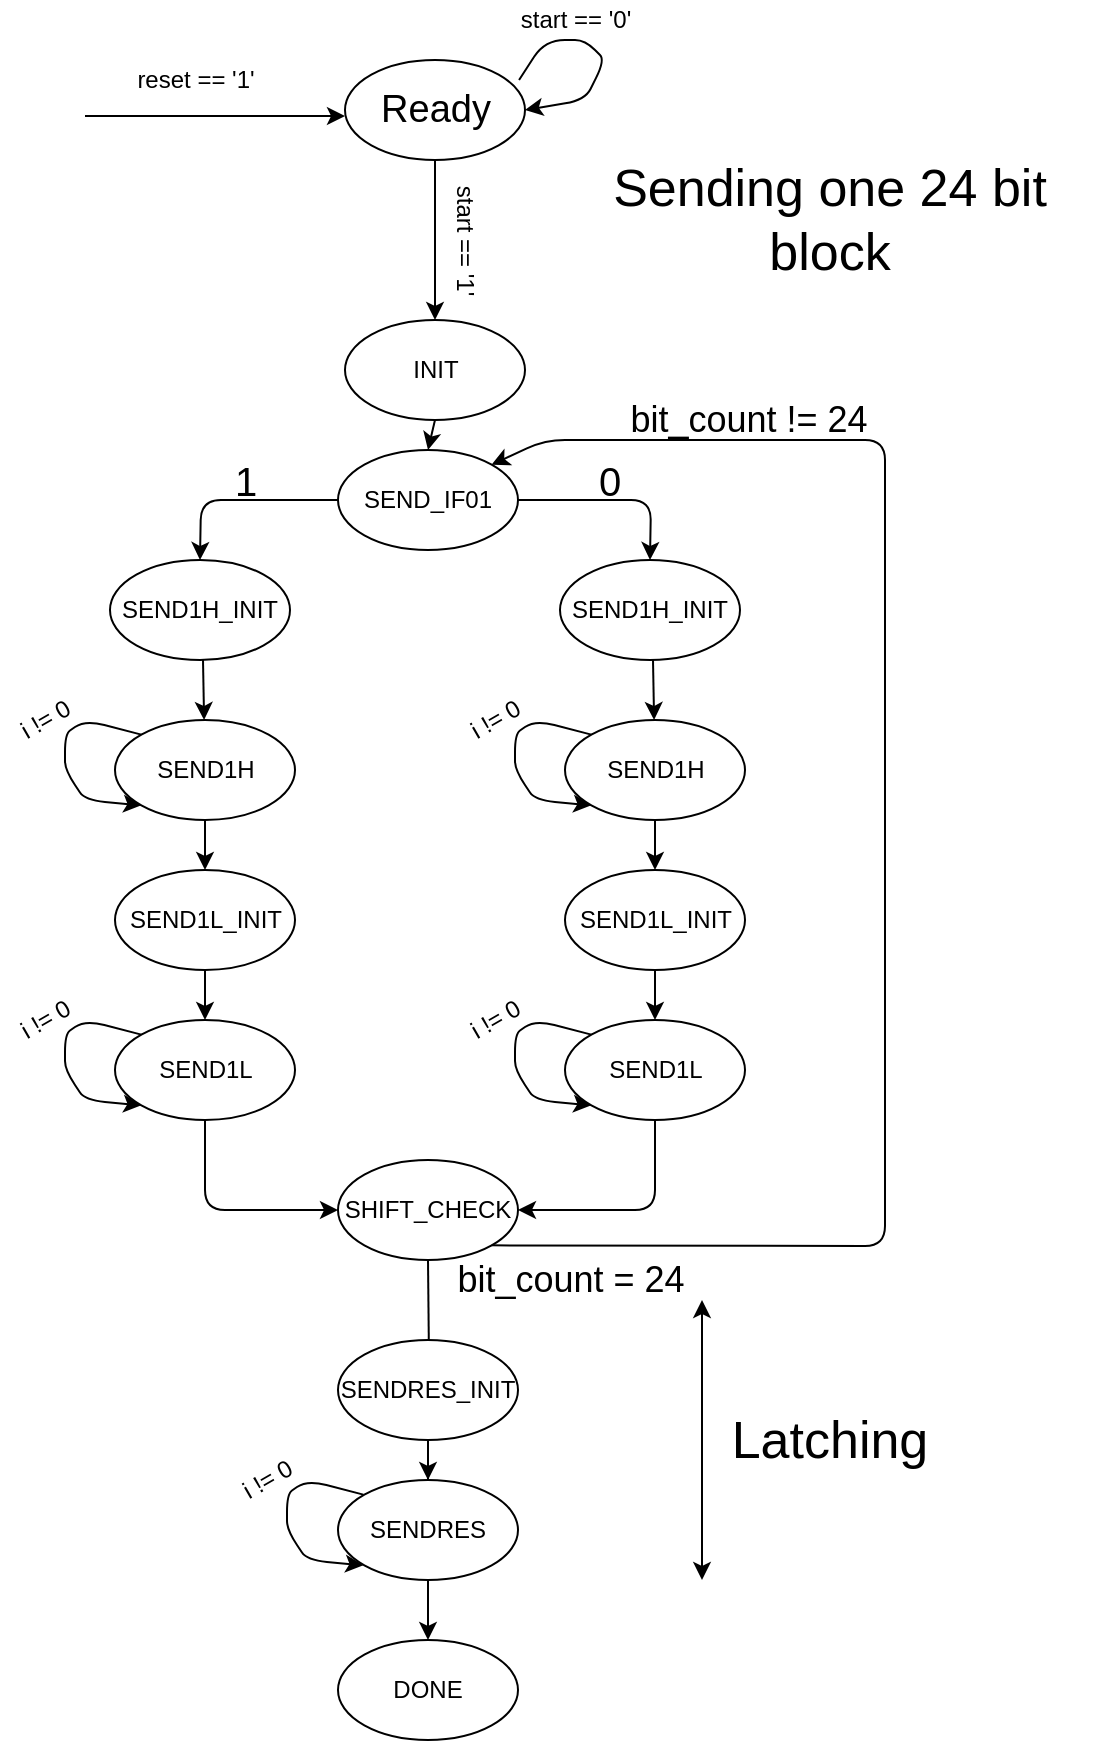 <mxfile version="12.3.2" type="device" pages="1"><diagram id="BxAejCiINnSPBbR-vMhk" name="Page-1"><mxGraphModel dx="1086" dy="806" grid="1" gridSize="10" guides="1" tooltips="1" connect="1" arrows="1" fold="1" page="1" pageScale="1" pageWidth="850" pageHeight="1100" math="0" shadow="0"><root><mxCell id="0"/><mxCell id="1" parent="0"/><mxCell id="llm7Zs2EBHLkc7CMIG3Z-1" value="&lt;font style=&quot;font-size: 19px&quot;&gt;Ready&lt;/font&gt;" style="ellipse;whiteSpace=wrap;html=1;" parent="1" vertex="1"><mxGeometry x="261.5" y="60" width="90" height="50" as="geometry"/></mxCell><mxCell id="llm7Zs2EBHLkc7CMIG3Z-5" value="" style="endArrow=classic;html=1;exitX=0.967;exitY=0.2;exitDx=0;exitDy=0;exitPerimeter=0;entryX=1;entryY=0.5;entryDx=0;entryDy=0;" parent="1" source="llm7Zs2EBHLkc7CMIG3Z-1" target="llm7Zs2EBHLkc7CMIG3Z-1" edge="1"><mxGeometry width="50" height="50" relative="1" as="geometry"><mxPoint x="371.5" y="70" as="sourcePoint"/><mxPoint x="441.5" y="40" as="targetPoint"/><Array as="points"><mxPoint x="361.5" y="50"/><mxPoint x="381.5" y="50"/><mxPoint x="391.5" y="60"/><mxPoint x="381.5" y="80"/></Array></mxGeometry></mxCell><mxCell id="llm7Zs2EBHLkc7CMIG3Z-6" value="start == '0'" style="text;html=1;strokeColor=none;fillColor=none;align=center;verticalAlign=middle;whiteSpace=wrap;rounded=0;" parent="1" vertex="1"><mxGeometry x="341.5" y="30" width="70" height="20" as="geometry"/></mxCell><mxCell id="llm7Zs2EBHLkc7CMIG3Z-7" value="" style="endArrow=classic;html=1;exitX=0.5;exitY=1;exitDx=0;exitDy=0;entryX=0.5;entryY=0;entryDx=0;entryDy=0;" parent="1" source="llm7Zs2EBHLkc7CMIG3Z-1" edge="1"><mxGeometry width="50" height="50" relative="1" as="geometry"><mxPoint x="501.5" y="240" as="sourcePoint"/><mxPoint x="306.5" y="190" as="targetPoint"/></mxGeometry></mxCell><mxCell id="llm7Zs2EBHLkc7CMIG3Z-8" value="start == '1'" style="text;html=1;strokeColor=none;fillColor=none;align=center;verticalAlign=middle;whiteSpace=wrap;rounded=0;rotation=90;direction=west;" parent="1" vertex="1"><mxGeometry x="291.5" y="140" width="60" height="20" as="geometry"/></mxCell><mxCell id="llm7Zs2EBHLkc7CMIG3Z-10" value="" style="endArrow=classic;html=1;exitX=0.5;exitY=1;exitDx=0;exitDy=0;entryX=0.5;entryY=0;entryDx=0;entryDy=0;" parent="1" source="CsEAp_pj1X_xBFaf6-CC-44" target="eWPvX3szXGmTJS5dkiVB-27" edge="1"><mxGeometry width="50" height="50" relative="1" as="geometry"><mxPoint x="297.5" y="240" as="sourcePoint"/><mxPoint x="286.5" y="280" as="targetPoint"/></mxGeometry></mxCell><mxCell id="llm7Zs2EBHLkc7CMIG3Z-17" value="" style="endArrow=classic;html=1;entryX=0;entryY=0.66;entryDx=0;entryDy=0;entryPerimeter=0;" parent="1" edge="1"><mxGeometry width="50" height="50" relative="1" as="geometry"><mxPoint x="131.5" y="88" as="sourcePoint"/><mxPoint x="261.5" y="88" as="targetPoint"/></mxGeometry></mxCell><mxCell id="llm7Zs2EBHLkc7CMIG3Z-18" value="reset == '1'" style="text;html=1;strokeColor=none;fillColor=none;align=center;verticalAlign=middle;whiteSpace=wrap;rounded=0;" parent="1" vertex="1"><mxGeometry x="151.5" y="60" width="70" height="20" as="geometry"/></mxCell><mxCell id="eWPvX3szXGmTJS5dkiVB-6" value="SEND1H_INIT" style="ellipse;whiteSpace=wrap;html=1;" parent="1" vertex="1"><mxGeometry x="144" y="310" width="90" height="50" as="geometry"/></mxCell><mxCell id="eWPvX3szXGmTJS5dkiVB-7" value="SEND1H" style="ellipse;whiteSpace=wrap;html=1;" parent="1" vertex="1"><mxGeometry x="146.5" y="390" width="90" height="50" as="geometry"/></mxCell><mxCell id="eWPvX3szXGmTJS5dkiVB-12" value="" style="endArrow=classic;html=1;exitX=0;exitY=0.5;exitDx=0;exitDy=0;entryX=0.5;entryY=0;entryDx=0;entryDy=0;" parent="1" source="eWPvX3szXGmTJS5dkiVB-27" target="eWPvX3szXGmTJS5dkiVB-6" edge="1"><mxGeometry width="50" height="50" relative="1" as="geometry"><mxPoint x="234" y="280" as="sourcePoint"/><mxPoint x="156.5" y="220" as="targetPoint"/><Array as="points"><mxPoint x="189.5" y="280"/></Array></mxGeometry></mxCell><mxCell id="eWPvX3szXGmTJS5dkiVB-13" value="" style="endArrow=classic;html=1;exitX=1;exitY=0.5;exitDx=0;exitDy=0;entryX=0.5;entryY=0;entryDx=0;entryDy=0;" parent="1" source="eWPvX3szXGmTJS5dkiVB-27" edge="1"><mxGeometry width="50" height="50" relative="1" as="geometry"><mxPoint x="369" y="280" as="sourcePoint"/><mxPoint x="414" y="310" as="targetPoint"/><Array as="points"><mxPoint x="414.5" y="280"/></Array></mxGeometry></mxCell><mxCell id="eWPvX3szXGmTJS5dkiVB-14" value="" style="endArrow=classic;html=1;" parent="1" target="eWPvX3szXGmTJS5dkiVB-7" edge="1"><mxGeometry width="50" height="50" relative="1" as="geometry"><mxPoint x="190.5" y="360" as="sourcePoint"/><mxPoint x="116.5" y="310" as="targetPoint"/></mxGeometry></mxCell><mxCell id="eWPvX3szXGmTJS5dkiVB-18" value="1" style="text;html=1;strokeColor=none;fillColor=none;align=center;verticalAlign=middle;whiteSpace=wrap;rounded=0;fontSize=20;" parent="1" vertex="1"><mxGeometry x="191.5" y="260" width="40" height="20" as="geometry"/></mxCell><mxCell id="eWPvX3szXGmTJS5dkiVB-19" value="0" style="text;html=1;strokeColor=none;fillColor=none;align=center;verticalAlign=middle;whiteSpace=wrap;rounded=0;fontSize=20;" parent="1" vertex="1"><mxGeometry x="374" y="260" width="40" height="20" as="geometry"/></mxCell><mxCell id="eWPvX3szXGmTJS5dkiVB-27" value="SEND_IF01" style="ellipse;whiteSpace=wrap;html=1;" parent="1" vertex="1"><mxGeometry x="258" y="255" width="90" height="50" as="geometry"/></mxCell><mxCell id="CsEAp_pj1X_xBFaf6-CC-1" value="SEND1L_INIT" style="ellipse;whiteSpace=wrap;html=1;" parent="1" vertex="1"><mxGeometry x="146.5" y="465" width="90" height="50" as="geometry"/></mxCell><mxCell id="CsEAp_pj1X_xBFaf6-CC-2" value="SEND1L" style="ellipse;whiteSpace=wrap;html=1;" parent="1" vertex="1"><mxGeometry x="146.5" y="540" width="90" height="50" as="geometry"/></mxCell><mxCell id="CsEAp_pj1X_xBFaf6-CC-4" value="" style="endArrow=classic;html=1;exitX=0.5;exitY=1;exitDx=0;exitDy=0;entryX=0.5;entryY=0;entryDx=0;entryDy=0;" parent="1" source="eWPvX3szXGmTJS5dkiVB-7" target="CsEAp_pj1X_xBFaf6-CC-1" edge="1"><mxGeometry width="50" height="50" relative="1" as="geometry"><mxPoint x="271.5" y="570" as="sourcePoint"/><mxPoint x="321.5" y="520" as="targetPoint"/></mxGeometry></mxCell><mxCell id="CsEAp_pj1X_xBFaf6-CC-5" value="" style="endArrow=classic;html=1;exitX=0.5;exitY=1;exitDx=0;exitDy=0;" parent="1" source="CsEAp_pj1X_xBFaf6-CC-1" target="CsEAp_pj1X_xBFaf6-CC-2" edge="1"><mxGeometry width="50" height="50" relative="1" as="geometry"><mxPoint x="291.5" y="640" as="sourcePoint"/><mxPoint x="341.5" y="590" as="targetPoint"/></mxGeometry></mxCell><mxCell id="CsEAp_pj1X_xBFaf6-CC-20" value="" style="endArrow=classic;html=1;exitX=0;exitY=0;exitDx=0;exitDy=0;entryX=0;entryY=1;entryDx=0;entryDy=0;" parent="1" source="eWPvX3szXGmTJS5dkiVB-7" target="eWPvX3szXGmTJS5dkiVB-7" edge="1"><mxGeometry width="50" height="50" relative="1" as="geometry"><mxPoint x="51.5" y="510" as="sourcePoint"/><mxPoint x="101.5" y="460" as="targetPoint"/><Array as="points"><mxPoint x="131.5" y="390"/><mxPoint x="121.5" y="397"/><mxPoint x="121.5" y="415"/><mxPoint x="131.5" y="430"/></Array></mxGeometry></mxCell><mxCell id="CsEAp_pj1X_xBFaf6-CC-21" value="i != 0" style="text;html=1;strokeColor=none;fillColor=none;align=center;verticalAlign=middle;whiteSpace=wrap;rounded=0;rotation=-30;" parent="1" vertex="1"><mxGeometry x="91.5" y="380" width="40" height="20" as="geometry"/></mxCell><mxCell id="CsEAp_pj1X_xBFaf6-CC-22" value="" style="endArrow=classic;html=1;exitX=0;exitY=0;exitDx=0;exitDy=0;entryX=0;entryY=1;entryDx=0;entryDy=0;" parent="1" edge="1"><mxGeometry width="50" height="50" relative="1" as="geometry"><mxPoint x="159.68" y="547.322" as="sourcePoint"/><mxPoint x="159.68" y="582.678" as="targetPoint"/><Array as="points"><mxPoint x="131.5" y="540"/><mxPoint x="121.5" y="547"/><mxPoint x="121.5" y="565"/><mxPoint x="131.5" y="580"/></Array></mxGeometry></mxCell><mxCell id="CsEAp_pj1X_xBFaf6-CC-23" value="i != 0" style="text;html=1;strokeColor=none;fillColor=none;align=center;verticalAlign=middle;whiteSpace=wrap;rounded=0;rotation=-30;" parent="1" vertex="1"><mxGeometry x="91.5" y="530" width="40" height="20" as="geometry"/></mxCell><mxCell id="CsEAp_pj1X_xBFaf6-CC-24" value="SEND1H_INIT" style="ellipse;whiteSpace=wrap;html=1;" parent="1" vertex="1"><mxGeometry x="369" y="310" width="90" height="50" as="geometry"/></mxCell><mxCell id="CsEAp_pj1X_xBFaf6-CC-25" value="SEND1H" style="ellipse;whiteSpace=wrap;html=1;" parent="1" vertex="1"><mxGeometry x="371.5" y="390" width="90" height="50" as="geometry"/></mxCell><mxCell id="CsEAp_pj1X_xBFaf6-CC-26" value="" style="endArrow=classic;html=1;" parent="1" target="CsEAp_pj1X_xBFaf6-CC-25" edge="1"><mxGeometry width="50" height="50" relative="1" as="geometry"><mxPoint x="415.5" y="360" as="sourcePoint"/><mxPoint x="341.5" y="310" as="targetPoint"/></mxGeometry></mxCell><mxCell id="CsEAp_pj1X_xBFaf6-CC-27" value="SEND1L_INIT" style="ellipse;whiteSpace=wrap;html=1;" parent="1" vertex="1"><mxGeometry x="371.5" y="465" width="90" height="50" as="geometry"/></mxCell><mxCell id="CsEAp_pj1X_xBFaf6-CC-28" value="SEND1L" style="ellipse;whiteSpace=wrap;html=1;" parent="1" vertex="1"><mxGeometry x="371.5" y="540" width="90" height="50" as="geometry"/></mxCell><mxCell id="CsEAp_pj1X_xBFaf6-CC-29" value="" style="endArrow=classic;html=1;exitX=0.5;exitY=1;exitDx=0;exitDy=0;entryX=0.5;entryY=0;entryDx=0;entryDy=0;" parent="1" source="CsEAp_pj1X_xBFaf6-CC-25" target="CsEAp_pj1X_xBFaf6-CC-27" edge="1"><mxGeometry width="50" height="50" relative="1" as="geometry"><mxPoint x="496.5" y="570" as="sourcePoint"/><mxPoint x="546.5" y="520" as="targetPoint"/></mxGeometry></mxCell><mxCell id="CsEAp_pj1X_xBFaf6-CC-30" value="" style="endArrow=classic;html=1;exitX=0.5;exitY=1;exitDx=0;exitDy=0;" parent="1" source="CsEAp_pj1X_xBFaf6-CC-27" target="CsEAp_pj1X_xBFaf6-CC-28" edge="1"><mxGeometry width="50" height="50" relative="1" as="geometry"><mxPoint x="516.5" y="640" as="sourcePoint"/><mxPoint x="566.5" y="590" as="targetPoint"/></mxGeometry></mxCell><mxCell id="CsEAp_pj1X_xBFaf6-CC-31" value="" style="endArrow=classic;html=1;exitX=0;exitY=0;exitDx=0;exitDy=0;entryX=0;entryY=1;entryDx=0;entryDy=0;" parent="1" source="CsEAp_pj1X_xBFaf6-CC-25" target="CsEAp_pj1X_xBFaf6-CC-25" edge="1"><mxGeometry width="50" height="50" relative="1" as="geometry"><mxPoint x="276.5" y="510" as="sourcePoint"/><mxPoint x="326.5" y="460" as="targetPoint"/><Array as="points"><mxPoint x="356.5" y="390"/><mxPoint x="346.5" y="397"/><mxPoint x="346.5" y="415"/><mxPoint x="356.5" y="430"/></Array></mxGeometry></mxCell><mxCell id="CsEAp_pj1X_xBFaf6-CC-32" value="i != 0" style="text;html=1;strokeColor=none;fillColor=none;align=center;verticalAlign=middle;whiteSpace=wrap;rounded=0;rotation=-30;" parent="1" vertex="1"><mxGeometry x="316.5" y="380" width="40" height="20" as="geometry"/></mxCell><mxCell id="CsEAp_pj1X_xBFaf6-CC-33" value="" style="endArrow=classic;html=1;exitX=0;exitY=0;exitDx=0;exitDy=0;entryX=0;entryY=1;entryDx=0;entryDy=0;" parent="1" edge="1"><mxGeometry width="50" height="50" relative="1" as="geometry"><mxPoint x="384.68" y="547.322" as="sourcePoint"/><mxPoint x="384.68" y="582.678" as="targetPoint"/><Array as="points"><mxPoint x="356.5" y="540"/><mxPoint x="346.5" y="547"/><mxPoint x="346.5" y="565"/><mxPoint x="356.5" y="580"/></Array></mxGeometry></mxCell><mxCell id="CsEAp_pj1X_xBFaf6-CC-34" value="i != 0" style="text;html=1;strokeColor=none;fillColor=none;align=center;verticalAlign=middle;whiteSpace=wrap;rounded=0;rotation=-30;" parent="1" vertex="1"><mxGeometry x="316.5" y="530" width="40" height="20" as="geometry"/></mxCell><mxCell id="CsEAp_pj1X_xBFaf6-CC-35" value="SHIFT_CHECK" style="ellipse;whiteSpace=wrap;html=1;" parent="1" vertex="1"><mxGeometry x="258" y="610" width="90" height="50" as="geometry"/></mxCell><mxCell id="CsEAp_pj1X_xBFaf6-CC-36" value="" style="endArrow=classic;html=1;exitX=0.5;exitY=1;exitDx=0;exitDy=0;entryX=0;entryY=0.5;entryDx=0;entryDy=0;" parent="1" source="CsEAp_pj1X_xBFaf6-CC-2" target="CsEAp_pj1X_xBFaf6-CC-35" edge="1"><mxGeometry width="50" height="50" relative="1" as="geometry"><mxPoint x="111.5" y="710" as="sourcePoint"/><mxPoint x="161.5" y="660" as="targetPoint"/><Array as="points"><mxPoint x="191.5" y="635"/></Array></mxGeometry></mxCell><mxCell id="CsEAp_pj1X_xBFaf6-CC-37" value="" style="endArrow=classic;html=1;exitX=0.5;exitY=1;exitDx=0;exitDy=0;entryX=1;entryY=0.5;entryDx=0;entryDy=0;" parent="1" source="CsEAp_pj1X_xBFaf6-CC-28" target="CsEAp_pj1X_xBFaf6-CC-35" edge="1"><mxGeometry width="50" height="50" relative="1" as="geometry"><mxPoint x="481.5" y="670" as="sourcePoint"/><mxPoint x="531.5" y="620" as="targetPoint"/><Array as="points"><mxPoint x="416.5" y="635"/></Array></mxGeometry></mxCell><mxCell id="CsEAp_pj1X_xBFaf6-CC-38" value="" style="endArrow=classic;html=1;exitX=0.5;exitY=1;exitDx=0;exitDy=0;" parent="1" source="CsEAp_pj1X_xBFaf6-CC-35" edge="1"><mxGeometry width="50" height="50" relative="1" as="geometry"><mxPoint x="441.5" y="700" as="sourcePoint"/><mxPoint x="303.5" y="710" as="targetPoint"/></mxGeometry></mxCell><mxCell id="CsEAp_pj1X_xBFaf6-CC-40" value="" style="endArrow=classic;html=1;entryX=1;entryY=0;entryDx=0;entryDy=0;exitX=1;exitY=1;exitDx=0;exitDy=0;" parent="1" source="CsEAp_pj1X_xBFaf6-CC-35" target="eWPvX3szXGmTJS5dkiVB-27" edge="1"><mxGeometry width="50" height="50" relative="1" as="geometry"><mxPoint x="491.5" y="650" as="sourcePoint"/><mxPoint x="541.5" y="600" as="targetPoint"/><Array as="points"><mxPoint x="531.5" y="653"/><mxPoint x="531.5" y="250"/><mxPoint x="361.5" y="250"/></Array></mxGeometry></mxCell><mxCell id="CsEAp_pj1X_xBFaf6-CC-41" value="&lt;font style=&quot;font-size: 18px&quot;&gt;bit_count != 24&lt;/font&gt;" style="text;html=1;strokeColor=none;fillColor=none;align=center;verticalAlign=middle;whiteSpace=wrap;rounded=0;rotation=0;" parent="1" vertex="1"><mxGeometry x="394" y="230" width="139" height="20" as="geometry"/></mxCell><mxCell id="CsEAp_pj1X_xBFaf6-CC-44" value="INIT" style="ellipse;whiteSpace=wrap;html=1;" parent="1" vertex="1"><mxGeometry x="261.5" y="190" width="90" height="50" as="geometry"/></mxCell><mxCell id="CsEAp_pj1X_xBFaf6-CC-47" value="" style="edgeStyle=orthogonalEdgeStyle;rounded=0;orthogonalLoop=1;jettySize=auto;html=1;" parent="1" source="CsEAp_pj1X_xBFaf6-CC-45" target="CsEAp_pj1X_xBFaf6-CC-46" edge="1"><mxGeometry relative="1" as="geometry"/></mxCell><mxCell id="CsEAp_pj1X_xBFaf6-CC-45" value="SENDRES_INIT" style="ellipse;whiteSpace=wrap;html=1;" parent="1" vertex="1"><mxGeometry x="258" y="700" width="90" height="50" as="geometry"/></mxCell><mxCell id="CsEAp_pj1X_xBFaf6-CC-49" value="" style="edgeStyle=orthogonalEdgeStyle;rounded=0;orthogonalLoop=1;jettySize=auto;html=1;" parent="1" source="CsEAp_pj1X_xBFaf6-CC-46" target="CsEAp_pj1X_xBFaf6-CC-48" edge="1"><mxGeometry relative="1" as="geometry"/></mxCell><mxCell id="CsEAp_pj1X_xBFaf6-CC-46" value="SENDRES" style="ellipse;whiteSpace=wrap;html=1;" parent="1" vertex="1"><mxGeometry x="258" y="770" width="90" height="50" as="geometry"/></mxCell><mxCell id="CsEAp_pj1X_xBFaf6-CC-48" value="DONE" style="ellipse;whiteSpace=wrap;html=1;" parent="1" vertex="1"><mxGeometry x="258" y="850" width="90" height="50" as="geometry"/></mxCell><mxCell id="CsEAp_pj1X_xBFaf6-CC-50" value="" style="endArrow=classic;html=1;exitX=0;exitY=0;exitDx=0;exitDy=0;entryX=0;entryY=1;entryDx=0;entryDy=0;" parent="1" edge="1"><mxGeometry width="50" height="50" relative="1" as="geometry"><mxPoint x="270.68" y="777.322" as="sourcePoint"/><mxPoint x="270.68" y="812.678" as="targetPoint"/><Array as="points"><mxPoint x="242.5" y="770"/><mxPoint x="232.5" y="777"/><mxPoint x="232.5" y="795"/><mxPoint x="242.5" y="810"/></Array></mxGeometry></mxCell><mxCell id="CsEAp_pj1X_xBFaf6-CC-51" value="i != 0" style="text;html=1;strokeColor=none;fillColor=none;align=center;verticalAlign=middle;whiteSpace=wrap;rounded=0;rotation=-30;" parent="1" vertex="1"><mxGeometry x="202.5" y="760" width="40" height="20" as="geometry"/></mxCell><mxCell id="CsEAp_pj1X_xBFaf6-CC-52" value="&lt;font style=&quot;font-size: 26px&quot;&gt;Sending one 24 bit block&lt;/font&gt;" style="text;html=1;strokeColor=none;fillColor=none;align=center;verticalAlign=middle;whiteSpace=wrap;rounded=0;" parent="1" vertex="1"><mxGeometry x="369" y="110" width="270" height="60" as="geometry"/></mxCell><mxCell id="CsEAp_pj1X_xBFaf6-CC-53" value="" style="endArrow=classic;startArrow=classic;html=1;" parent="1" edge="1"><mxGeometry width="50" height="50" relative="1" as="geometry"><mxPoint x="440" y="820" as="sourcePoint"/><mxPoint x="440" y="680" as="targetPoint"/></mxGeometry></mxCell><mxCell id="CsEAp_pj1X_xBFaf6-CC-54" value="&lt;font style=&quot;font-size: 26px&quot;&gt;Latching&lt;/font&gt;" style="text;html=1;strokeColor=none;fillColor=none;align=center;verticalAlign=middle;whiteSpace=wrap;rounded=0;" parent="1" vertex="1"><mxGeometry x="470" y="740" width="68" height="20" as="geometry"/></mxCell><mxCell id="CsEAp_pj1X_xBFaf6-CC-55" value="&lt;font style=&quot;font-size: 18px&quot;&gt;bit_count = 24&lt;/font&gt;" style="text;html=1;strokeColor=none;fillColor=none;align=center;verticalAlign=middle;whiteSpace=wrap;rounded=0;rotation=0;" parent="1" vertex="1"><mxGeometry x="304.5" y="660" width="139" height="20" as="geometry"/></mxCell></root></mxGraphModel></diagram></mxfile>